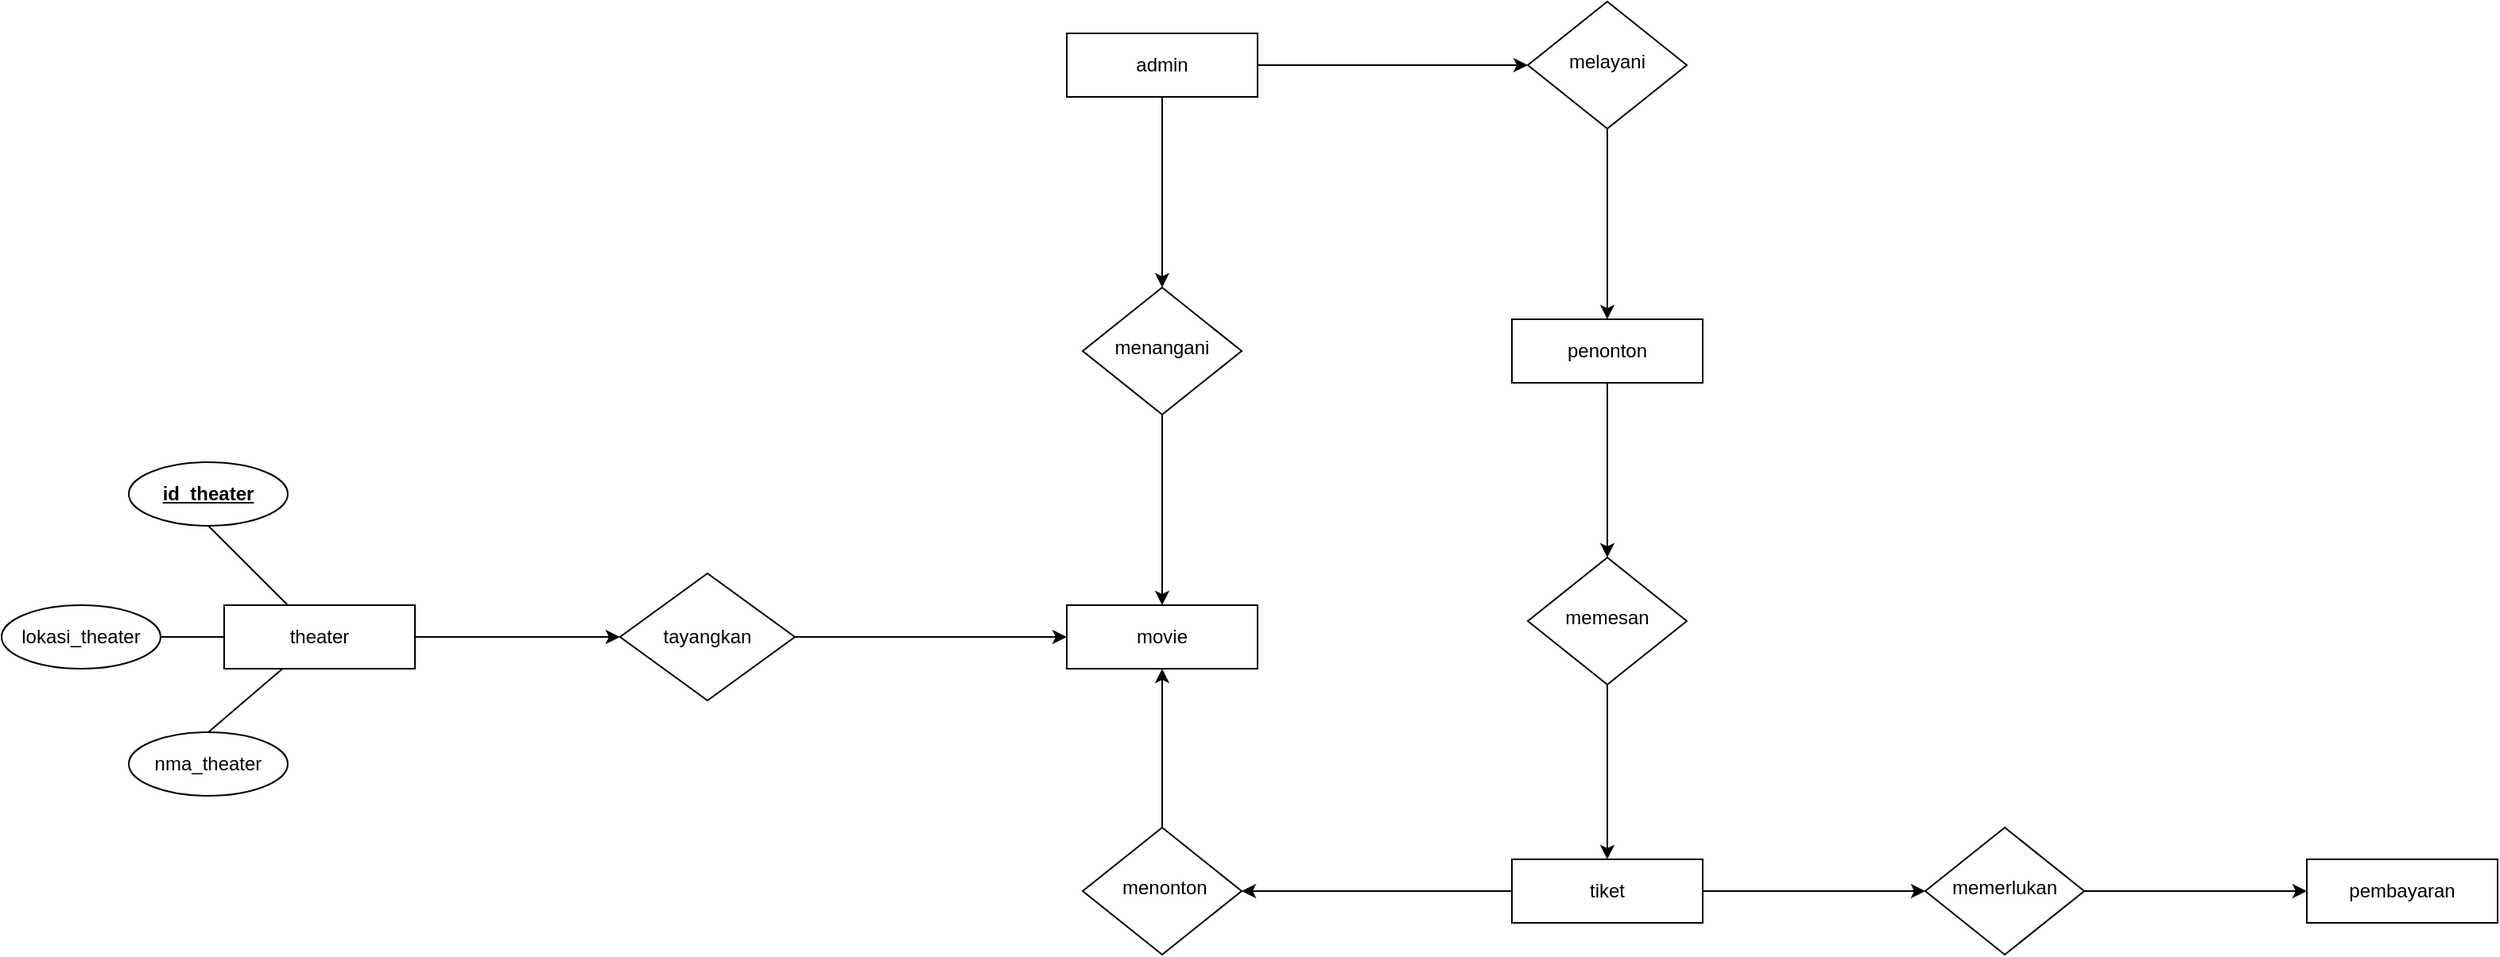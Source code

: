 <mxfile version="22.0.7" type="github">
  <diagram id="C5RBs43oDa-KdzZeNtuy" name="Page-1">
    <mxGraphModel dx="652" dy="1510" grid="1" gridSize="10" guides="1" tooltips="1" connect="1" arrows="1" fold="1" page="1" pageScale="1" pageWidth="827" pageHeight="1169" math="0" shadow="0">
      <root>
        <mxCell id="WIyWlLk6GJQsqaUBKTNV-0" />
        <mxCell id="WIyWlLk6GJQsqaUBKTNV-1" parent="WIyWlLk6GJQsqaUBKTNV-0" />
        <mxCell id="_PKyM5IX76t0KB1Gp7Ri-10" style="edgeStyle=orthogonalEdgeStyle;rounded=0;orthogonalLoop=1;jettySize=auto;html=1;exitX=1;exitY=0.5;exitDx=0;exitDy=0;entryX=0;entryY=0.5;entryDx=0;entryDy=0;" parent="WIyWlLk6GJQsqaUBKTNV-1" source="WIyWlLk6GJQsqaUBKTNV-3" target="WIyWlLk6GJQsqaUBKTNV-6" edge="1">
          <mxGeometry relative="1" as="geometry" />
        </mxCell>
        <mxCell id="_PKyM5IX76t0KB1Gp7Ri-12" style="edgeStyle=orthogonalEdgeStyle;rounded=0;orthogonalLoop=1;jettySize=auto;html=1;exitX=0.5;exitY=1;exitDx=0;exitDy=0;entryX=0.5;entryY=0;entryDx=0;entryDy=0;" parent="WIyWlLk6GJQsqaUBKTNV-1" source="WIyWlLk6GJQsqaUBKTNV-3" target="_PKyM5IX76t0KB1Gp7Ri-1" edge="1">
          <mxGeometry relative="1" as="geometry" />
        </mxCell>
        <mxCell id="WIyWlLk6GJQsqaUBKTNV-3" value="admin" style="rounded=1;whiteSpace=wrap;html=1;fontSize=12;glass=0;strokeWidth=1;shadow=0;arcSize=0;" parent="WIyWlLk6GJQsqaUBKTNV-1" vertex="1">
          <mxGeometry x="840" y="-990" width="120" height="40" as="geometry" />
        </mxCell>
        <mxCell id="_PKyM5IX76t0KB1Gp7Ri-16" style="edgeStyle=orthogonalEdgeStyle;rounded=0;orthogonalLoop=1;jettySize=auto;html=1;exitX=0.5;exitY=1;exitDx=0;exitDy=0;entryX=0.5;entryY=0;entryDx=0;entryDy=0;" parent="WIyWlLk6GJQsqaUBKTNV-1" source="WIyWlLk6GJQsqaUBKTNV-6" target="WIyWlLk6GJQsqaUBKTNV-11" edge="1">
          <mxGeometry relative="1" as="geometry" />
        </mxCell>
        <mxCell id="WIyWlLk6GJQsqaUBKTNV-6" value="melayani" style="rhombus;whiteSpace=wrap;html=1;shadow=0;fontFamily=Helvetica;fontSize=12;align=center;strokeWidth=1;spacing=6;spacingTop=-4;" parent="WIyWlLk6GJQsqaUBKTNV-1" vertex="1">
          <mxGeometry x="1130" y="-1010" width="100" height="80" as="geometry" />
        </mxCell>
        <mxCell id="WIyWlLk6GJQsqaUBKTNV-7" value="movie" style="rounded=1;whiteSpace=wrap;html=1;fontSize=12;glass=0;strokeWidth=1;shadow=0;arcSize=0;" parent="WIyWlLk6GJQsqaUBKTNV-1" vertex="1">
          <mxGeometry x="840" y="-630" width="120" height="40" as="geometry" />
        </mxCell>
        <mxCell id="_PKyM5IX76t0KB1Gp7Ri-24" style="edgeStyle=orthogonalEdgeStyle;rounded=0;orthogonalLoop=1;jettySize=auto;html=1;exitX=0.5;exitY=1;exitDx=0;exitDy=0;entryX=0.5;entryY=0;entryDx=0;entryDy=0;" parent="WIyWlLk6GJQsqaUBKTNV-1" source="WIyWlLk6GJQsqaUBKTNV-10" target="WIyWlLk6GJQsqaUBKTNV-12" edge="1">
          <mxGeometry relative="1" as="geometry" />
        </mxCell>
        <mxCell id="WIyWlLk6GJQsqaUBKTNV-10" value="memesan" style="rhombus;whiteSpace=wrap;html=1;shadow=0;fontFamily=Helvetica;fontSize=12;align=center;strokeWidth=1;spacing=6;spacingTop=-4;" parent="WIyWlLk6GJQsqaUBKTNV-1" vertex="1">
          <mxGeometry x="1130" y="-660" width="100" height="80" as="geometry" />
        </mxCell>
        <mxCell id="_PKyM5IX76t0KB1Gp7Ri-23" style="edgeStyle=orthogonalEdgeStyle;rounded=0;orthogonalLoop=1;jettySize=auto;html=1;exitX=0.5;exitY=1;exitDx=0;exitDy=0;entryX=0.5;entryY=0;entryDx=0;entryDy=0;" parent="WIyWlLk6GJQsqaUBKTNV-1" source="WIyWlLk6GJQsqaUBKTNV-11" target="WIyWlLk6GJQsqaUBKTNV-10" edge="1">
          <mxGeometry relative="1" as="geometry" />
        </mxCell>
        <mxCell id="WIyWlLk6GJQsqaUBKTNV-11" value="penonton" style="rounded=1;whiteSpace=wrap;html=1;fontSize=12;glass=0;strokeWidth=1;shadow=0;arcSize=0;" parent="WIyWlLk6GJQsqaUBKTNV-1" vertex="1">
          <mxGeometry x="1120" y="-810" width="120" height="40" as="geometry" />
        </mxCell>
        <mxCell id="H7lzsLQxyqfOXOnWuKf4-11" style="edgeStyle=orthogonalEdgeStyle;rounded=0;orthogonalLoop=1;jettySize=auto;html=1;entryX=0;entryY=0.5;entryDx=0;entryDy=0;exitX=1;exitY=0.5;exitDx=0;exitDy=0;" parent="WIyWlLk6GJQsqaUBKTNV-1" source="WIyWlLk6GJQsqaUBKTNV-12" target="H7lzsLQxyqfOXOnWuKf4-3" edge="1">
          <mxGeometry relative="1" as="geometry">
            <mxPoint x="1290" y="-360" as="sourcePoint" />
          </mxGeometry>
        </mxCell>
        <mxCell id="_PKyM5IX76t0KB1Gp7Ri-25" style="edgeStyle=orthogonalEdgeStyle;rounded=0;orthogonalLoop=1;jettySize=auto;html=1;exitX=0;exitY=0.5;exitDx=0;exitDy=0;entryX=1;entryY=0.5;entryDx=0;entryDy=0;" parent="WIyWlLk6GJQsqaUBKTNV-1" source="WIyWlLk6GJQsqaUBKTNV-12" target="H7lzsLQxyqfOXOnWuKf4-21" edge="1">
          <mxGeometry relative="1" as="geometry" />
        </mxCell>
        <mxCell id="WIyWlLk6GJQsqaUBKTNV-12" value="tiket" style="rounded=1;whiteSpace=wrap;html=1;fontSize=12;glass=0;strokeWidth=1;shadow=0;arcSize=0;" parent="WIyWlLk6GJQsqaUBKTNV-1" vertex="1">
          <mxGeometry x="1120" y="-470" width="120" height="40" as="geometry" />
        </mxCell>
        <mxCell id="0pmJgNY4Z6x7X1kbjib6-4" value="pembayaran" style="rounded=1;whiteSpace=wrap;html=1;fontSize=12;glass=0;strokeWidth=1;shadow=0;arcSize=0;" parent="WIyWlLk6GJQsqaUBKTNV-1" vertex="1">
          <mxGeometry x="1620" y="-470" width="120" height="40" as="geometry" />
        </mxCell>
        <mxCell id="H7lzsLQxyqfOXOnWuKf4-13" value="" style="edgeStyle=orthogonalEdgeStyle;rounded=0;orthogonalLoop=1;jettySize=auto;html=1;exitX=1;exitY=0.5;exitDx=0;exitDy=0;entryX=0;entryY=0.5;entryDx=0;entryDy=0;" parent="WIyWlLk6GJQsqaUBKTNV-1" source="H7lzsLQxyqfOXOnWuKf4-3" target="0pmJgNY4Z6x7X1kbjib6-4" edge="1">
          <mxGeometry relative="1" as="geometry" />
        </mxCell>
        <mxCell id="H7lzsLQxyqfOXOnWuKf4-3" value="memerlukan" style="rhombus;whiteSpace=wrap;html=1;shadow=0;fontFamily=Helvetica;fontSize=12;align=center;strokeWidth=1;spacing=6;spacingTop=-4;" parent="WIyWlLk6GJQsqaUBKTNV-1" vertex="1">
          <mxGeometry x="1380" y="-490" width="100" height="80" as="geometry" />
        </mxCell>
        <mxCell id="_PKyM5IX76t0KB1Gp7Ri-26" style="edgeStyle=orthogonalEdgeStyle;rounded=0;orthogonalLoop=1;jettySize=auto;html=1;exitX=0.5;exitY=0;exitDx=0;exitDy=0;entryX=0.5;entryY=1;entryDx=0;entryDy=0;" parent="WIyWlLk6GJQsqaUBKTNV-1" source="H7lzsLQxyqfOXOnWuKf4-21" target="WIyWlLk6GJQsqaUBKTNV-7" edge="1">
          <mxGeometry relative="1" as="geometry" />
        </mxCell>
        <mxCell id="H7lzsLQxyqfOXOnWuKf4-21" value="&amp;nbsp;menonton" style="rhombus;whiteSpace=wrap;html=1;shadow=0;fontFamily=Helvetica;fontSize=12;align=center;strokeWidth=1;spacing=6;spacingTop=-4;" parent="WIyWlLk6GJQsqaUBKTNV-1" vertex="1">
          <mxGeometry x="850" y="-490" width="100" height="80" as="geometry" />
        </mxCell>
        <mxCell id="_PKyM5IX76t0KB1Gp7Ri-20" style="edgeStyle=orthogonalEdgeStyle;rounded=0;orthogonalLoop=1;jettySize=auto;html=1;exitX=0.5;exitY=1;exitDx=0;exitDy=0;entryX=0.5;entryY=0;entryDx=0;entryDy=0;" parent="WIyWlLk6GJQsqaUBKTNV-1" source="_PKyM5IX76t0KB1Gp7Ri-1" target="WIyWlLk6GJQsqaUBKTNV-7" edge="1">
          <mxGeometry relative="1" as="geometry" />
        </mxCell>
        <mxCell id="_PKyM5IX76t0KB1Gp7Ri-1" value="menangani" style="rhombus;whiteSpace=wrap;html=1;shadow=0;fontFamily=Helvetica;fontSize=12;align=center;strokeWidth=1;spacing=6;spacingTop=-4;" parent="WIyWlLk6GJQsqaUBKTNV-1" vertex="1">
          <mxGeometry x="850" y="-830" width="100" height="80" as="geometry" />
        </mxCell>
        <mxCell id="_PKyM5IX76t0KB1Gp7Ri-21" style="edgeStyle=orthogonalEdgeStyle;rounded=0;orthogonalLoop=1;jettySize=auto;html=1;exitX=1;exitY=0.5;exitDx=0;exitDy=0;entryX=0;entryY=0.5;entryDx=0;entryDy=0;" parent="WIyWlLk6GJQsqaUBKTNV-1" source="_PKyM5IX76t0KB1Gp7Ri-5" target="_PKyM5IX76t0KB1Gp7Ri-6" edge="1">
          <mxGeometry relative="1" as="geometry" />
        </mxCell>
        <mxCell id="siYbV0HiUOZwd2Igdg8H-2" style="rounded=0;orthogonalLoop=1;jettySize=auto;html=1;entryX=0.5;entryY=1;entryDx=0;entryDy=0;endArrow=none;endFill=0;" edge="1" parent="WIyWlLk6GJQsqaUBKTNV-1" source="_PKyM5IX76t0KB1Gp7Ri-5" target="siYbV0HiUOZwd2Igdg8H-0">
          <mxGeometry relative="1" as="geometry" />
        </mxCell>
        <mxCell id="siYbV0HiUOZwd2Igdg8H-3" style="rounded=0;orthogonalLoop=1;jettySize=auto;html=1;entryX=0.5;entryY=0;entryDx=0;entryDy=0;endArrow=none;endFill=0;" edge="1" parent="WIyWlLk6GJQsqaUBKTNV-1" source="_PKyM5IX76t0KB1Gp7Ri-5" target="siYbV0HiUOZwd2Igdg8H-1">
          <mxGeometry relative="1" as="geometry" />
        </mxCell>
        <mxCell id="siYbV0HiUOZwd2Igdg8H-5" value="" style="edgeStyle=orthogonalEdgeStyle;rounded=0;orthogonalLoop=1;jettySize=auto;html=1;endArrow=none;endFill=0;" edge="1" parent="WIyWlLk6GJQsqaUBKTNV-1" source="_PKyM5IX76t0KB1Gp7Ri-5" target="siYbV0HiUOZwd2Igdg8H-4">
          <mxGeometry relative="1" as="geometry" />
        </mxCell>
        <mxCell id="_PKyM5IX76t0KB1Gp7Ri-5" value="theater" style="rounded=1;whiteSpace=wrap;html=1;fontSize=12;glass=0;strokeWidth=1;shadow=0;arcSize=0;" parent="WIyWlLk6GJQsqaUBKTNV-1" vertex="1">
          <mxGeometry x="310" y="-630" width="120" height="40" as="geometry" />
        </mxCell>
        <mxCell id="_PKyM5IX76t0KB1Gp7Ri-22" style="edgeStyle=orthogonalEdgeStyle;rounded=0;orthogonalLoop=1;jettySize=auto;html=1;exitX=1;exitY=0.5;exitDx=0;exitDy=0;entryX=0;entryY=0.5;entryDx=0;entryDy=0;" parent="WIyWlLk6GJQsqaUBKTNV-1" source="_PKyM5IX76t0KB1Gp7Ri-6" target="WIyWlLk6GJQsqaUBKTNV-7" edge="1">
          <mxGeometry relative="1" as="geometry" />
        </mxCell>
        <mxCell id="_PKyM5IX76t0KB1Gp7Ri-6" value="tayangkan" style="rhombus;whiteSpace=wrap;html=1;rounded=1;glass=0;strokeWidth=1;shadow=0;arcSize=0;" parent="WIyWlLk6GJQsqaUBKTNV-1" vertex="1">
          <mxGeometry x="559" y="-650" width="110" height="80" as="geometry" />
        </mxCell>
        <mxCell id="siYbV0HiUOZwd2Igdg8H-0" value="id_theater" style="ellipse;whiteSpace=wrap;html=1;fontStyle=5" vertex="1" parent="WIyWlLk6GJQsqaUBKTNV-1">
          <mxGeometry x="250" y="-720" width="100" height="40" as="geometry" />
        </mxCell>
        <mxCell id="siYbV0HiUOZwd2Igdg8H-1" value="nma_theater" style="ellipse;whiteSpace=wrap;html=1;" vertex="1" parent="WIyWlLk6GJQsqaUBKTNV-1">
          <mxGeometry x="250" y="-550" width="100" height="40" as="geometry" />
        </mxCell>
        <mxCell id="siYbV0HiUOZwd2Igdg8H-4" value="lokasi_theater" style="ellipse;whiteSpace=wrap;html=1;" vertex="1" parent="WIyWlLk6GJQsqaUBKTNV-1">
          <mxGeometry x="170" y="-630" width="100" height="40" as="geometry" />
        </mxCell>
      </root>
    </mxGraphModel>
  </diagram>
</mxfile>
